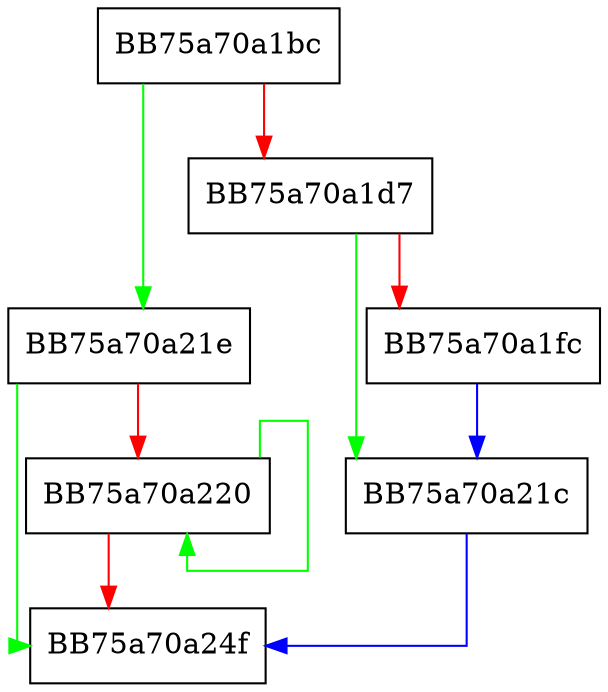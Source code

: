 digraph resize {
  node [shape="box"];
  graph [splines=ortho];
  BB75a70a1bc -> BB75a70a21e [color="green"];
  BB75a70a1bc -> BB75a70a1d7 [color="red"];
  BB75a70a1d7 -> BB75a70a21c [color="green"];
  BB75a70a1d7 -> BB75a70a1fc [color="red"];
  BB75a70a1fc -> BB75a70a21c [color="blue"];
  BB75a70a21c -> BB75a70a24f [color="blue"];
  BB75a70a21e -> BB75a70a24f [color="green"];
  BB75a70a21e -> BB75a70a220 [color="red"];
  BB75a70a220 -> BB75a70a220 [color="green"];
  BB75a70a220 -> BB75a70a24f [color="red"];
}